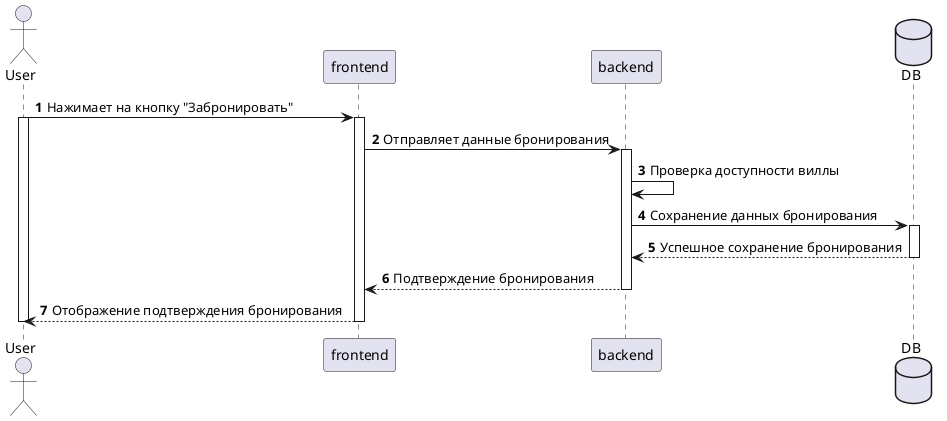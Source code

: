 @startuml
actor User
participant frontend 
participant backend
database DB
autonumber


User -> frontend  : Нажимает на кнопку "Забронировать"
activate User
activate frontend

frontend  -> backend : Отправляет данные бронирования 
activate backend
backend -> backend : Проверка доступности виллы 

backend -> DB : Сохранение данных бронирования
activate DB
DB --> backend : Успешное сохранение бронирования
deactivate DB
backend --> frontend  :  Подтверждение бронирования
deactivate backend
frontend --> User : Отображение подтверждения бронирования

deactivate frontend 
deactivate User
